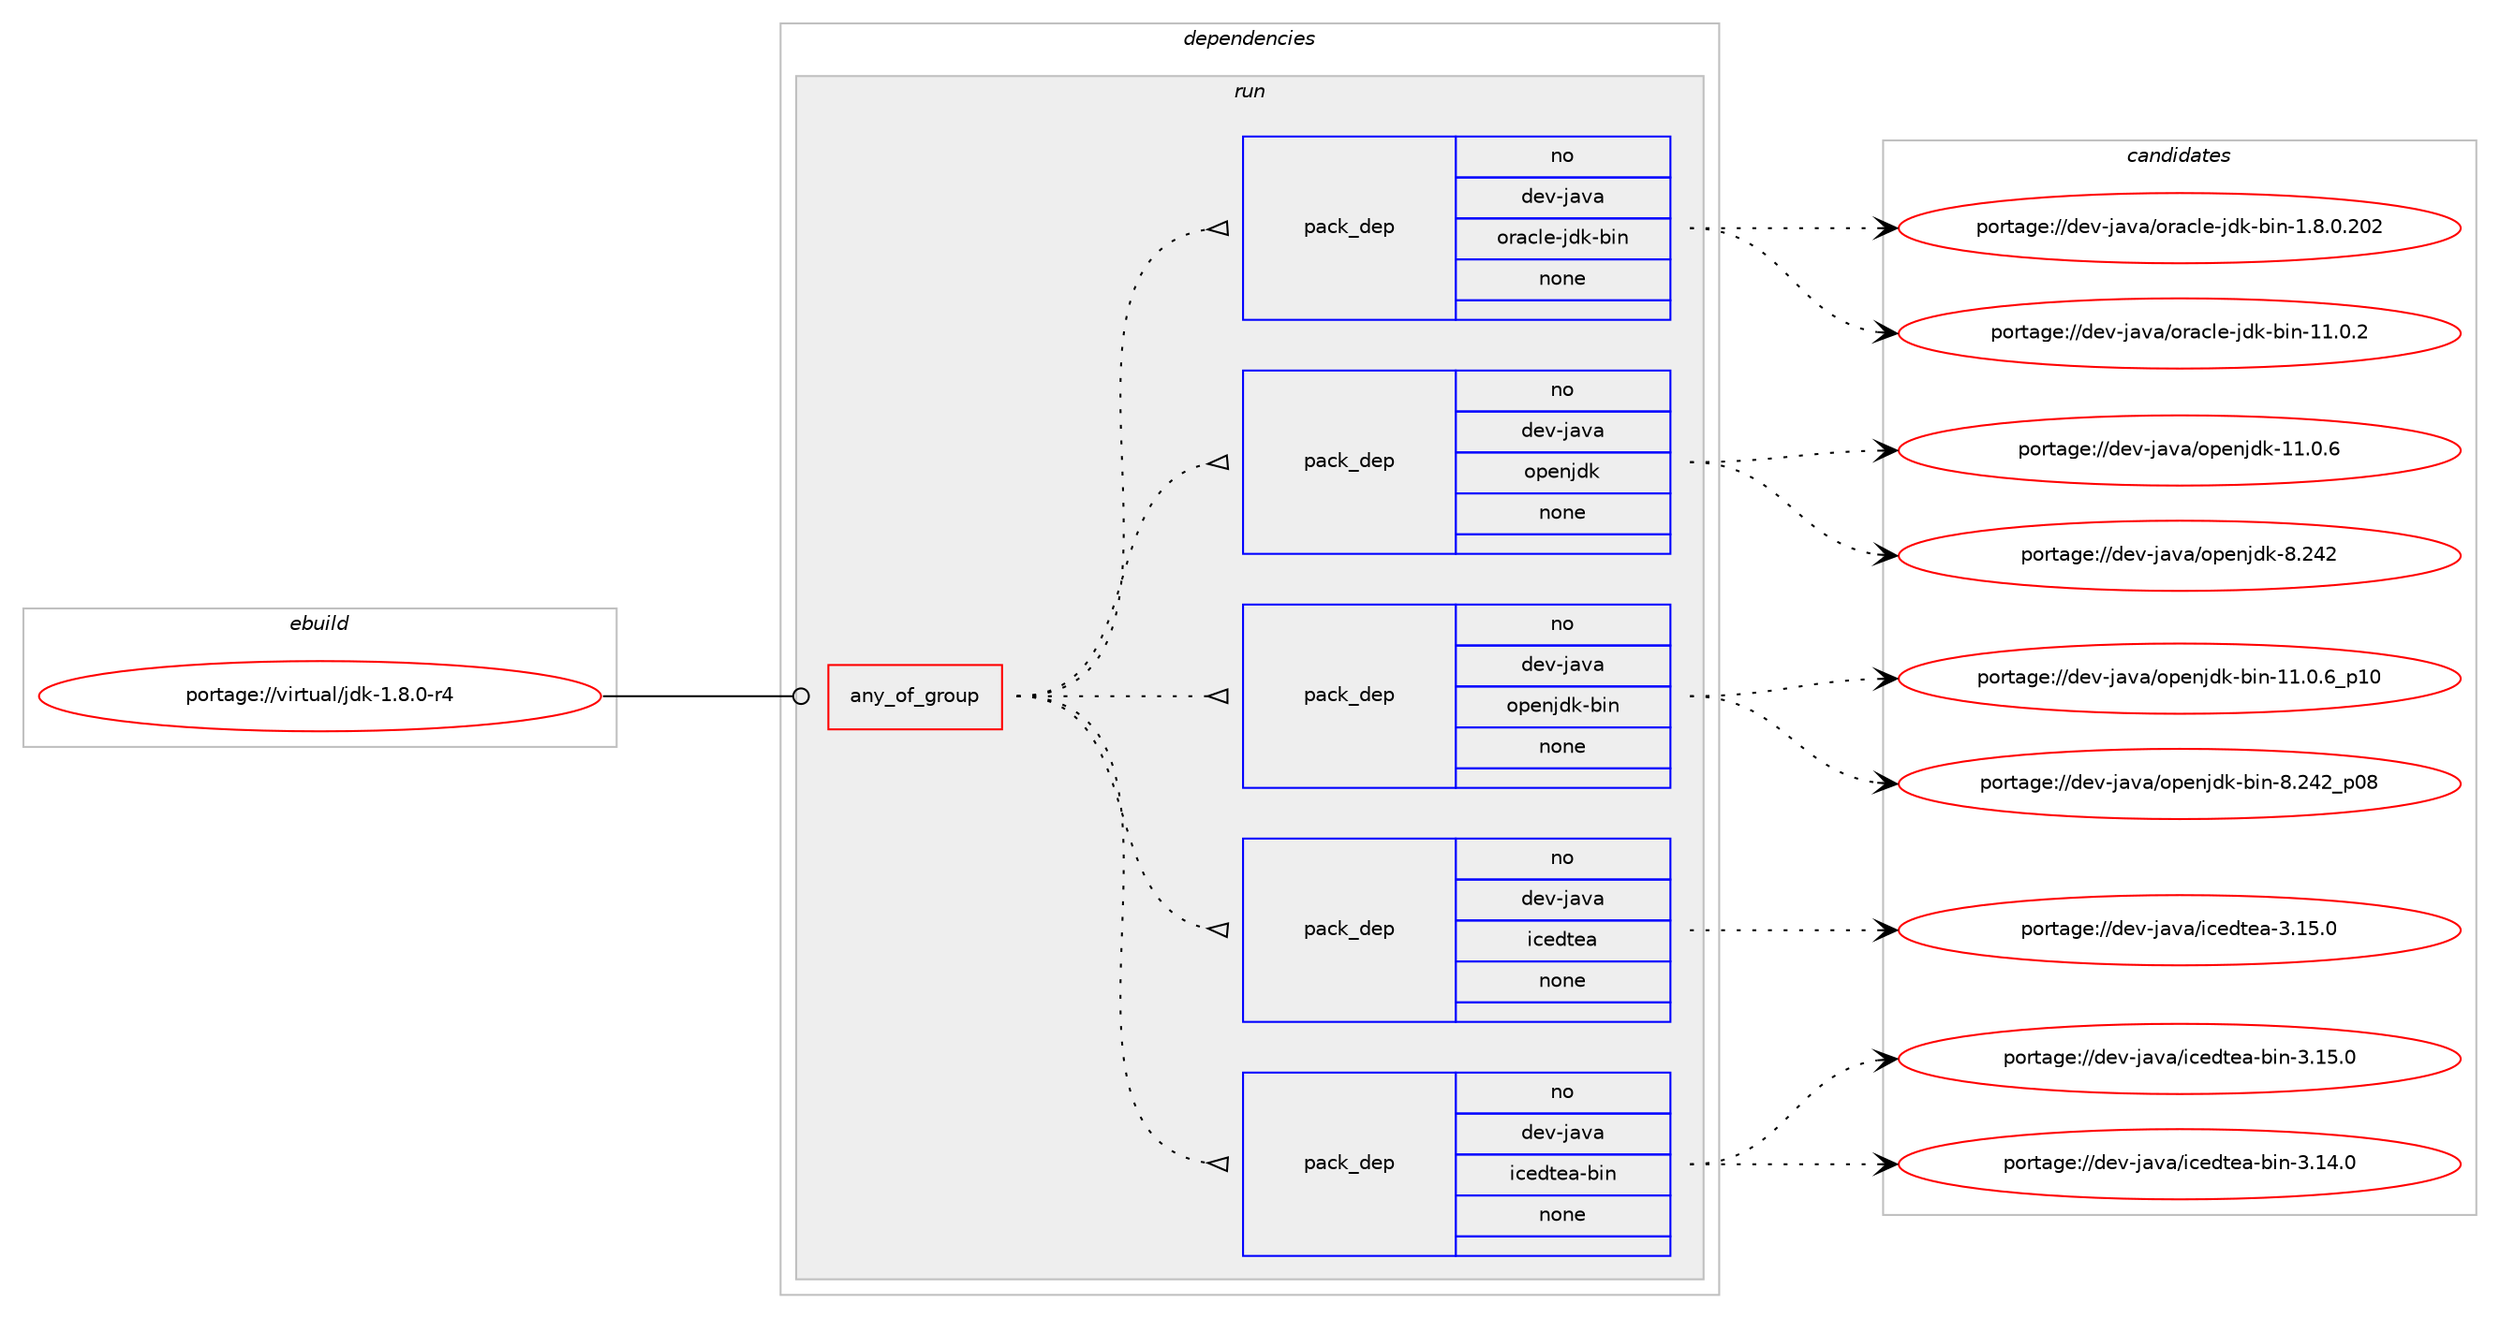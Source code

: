 digraph prolog {

# *************
# Graph options
# *************

newrank=true;
concentrate=true;
compound=true;
graph [rankdir=LR,fontname=Helvetica,fontsize=10,ranksep=1.5];#, ranksep=2.5, nodesep=0.2];
edge  [arrowhead=vee];
node  [fontname=Helvetica,fontsize=10];

# **********
# The ebuild
# **********

subgraph cluster_leftcol {
color=gray;
rank=same;
label=<<i>ebuild</i>>;
id [label="portage://virtual/jdk-1.8.0-r4", color=red, width=4, href="../virtual/jdk-1.8.0-r4.svg"];
}

# ****************
# The dependencies
# ****************

subgraph cluster_midcol {
color=gray;
label=<<i>dependencies</i>>;
subgraph cluster_compile {
fillcolor="#eeeeee";
style=filled;
label=<<i>compile</i>>;
}
subgraph cluster_compileandrun {
fillcolor="#eeeeee";
style=filled;
label=<<i>compile and run</i>>;
}
subgraph cluster_run {
fillcolor="#eeeeee";
style=filled;
label=<<i>run</i>>;
subgraph any66 {
dependency2528 [label=<<TABLE BORDER="0" CELLBORDER="1" CELLSPACING="0" CELLPADDING="4"><TR><TD CELLPADDING="10">any_of_group</TD></TR></TABLE>>, shape=none, color=red];subgraph pack2182 {
dependency2529 [label=<<TABLE BORDER="0" CELLBORDER="1" CELLSPACING="0" CELLPADDING="4" WIDTH="220"><TR><TD ROWSPAN="6" CELLPADDING="30">pack_dep</TD></TR><TR><TD WIDTH="110">no</TD></TR><TR><TD>dev-java</TD></TR><TR><TD>icedtea-bin</TD></TR><TR><TD>none</TD></TR><TR><TD></TD></TR></TABLE>>, shape=none, color=blue];
}
dependency2528:e -> dependency2529:w [weight=20,style="dotted",arrowhead="oinv"];
subgraph pack2183 {
dependency2530 [label=<<TABLE BORDER="0" CELLBORDER="1" CELLSPACING="0" CELLPADDING="4" WIDTH="220"><TR><TD ROWSPAN="6" CELLPADDING="30">pack_dep</TD></TR><TR><TD WIDTH="110">no</TD></TR><TR><TD>dev-java</TD></TR><TR><TD>icedtea</TD></TR><TR><TD>none</TD></TR><TR><TD></TD></TR></TABLE>>, shape=none, color=blue];
}
dependency2528:e -> dependency2530:w [weight=20,style="dotted",arrowhead="oinv"];
subgraph pack2184 {
dependency2531 [label=<<TABLE BORDER="0" CELLBORDER="1" CELLSPACING="0" CELLPADDING="4" WIDTH="220"><TR><TD ROWSPAN="6" CELLPADDING="30">pack_dep</TD></TR><TR><TD WIDTH="110">no</TD></TR><TR><TD>dev-java</TD></TR><TR><TD>openjdk-bin</TD></TR><TR><TD>none</TD></TR><TR><TD></TD></TR></TABLE>>, shape=none, color=blue];
}
dependency2528:e -> dependency2531:w [weight=20,style="dotted",arrowhead="oinv"];
subgraph pack2185 {
dependency2532 [label=<<TABLE BORDER="0" CELLBORDER="1" CELLSPACING="0" CELLPADDING="4" WIDTH="220"><TR><TD ROWSPAN="6" CELLPADDING="30">pack_dep</TD></TR><TR><TD WIDTH="110">no</TD></TR><TR><TD>dev-java</TD></TR><TR><TD>openjdk</TD></TR><TR><TD>none</TD></TR><TR><TD></TD></TR></TABLE>>, shape=none, color=blue];
}
dependency2528:e -> dependency2532:w [weight=20,style="dotted",arrowhead="oinv"];
subgraph pack2186 {
dependency2533 [label=<<TABLE BORDER="0" CELLBORDER="1" CELLSPACING="0" CELLPADDING="4" WIDTH="220"><TR><TD ROWSPAN="6" CELLPADDING="30">pack_dep</TD></TR><TR><TD WIDTH="110">no</TD></TR><TR><TD>dev-java</TD></TR><TR><TD>oracle-jdk-bin</TD></TR><TR><TD>none</TD></TR><TR><TD></TD></TR></TABLE>>, shape=none, color=blue];
}
dependency2528:e -> dependency2533:w [weight=20,style="dotted",arrowhead="oinv"];
}
id:e -> dependency2528:w [weight=20,style="solid",arrowhead="odot"];
}
}

# **************
# The candidates
# **************

subgraph cluster_choices {
rank=same;
color=gray;
label=<<i>candidates</i>>;

subgraph choice2182 {
color=black;
nodesep=1;
choice100101118451069711897471059910110011610197459810511045514649534648 [label="portage://dev-java/icedtea-bin-3.15.0", color=red, width=4,href="../dev-java/icedtea-bin-3.15.0.svg"];
choice100101118451069711897471059910110011610197459810511045514649524648 [label="portage://dev-java/icedtea-bin-3.14.0", color=red, width=4,href="../dev-java/icedtea-bin-3.14.0.svg"];
dependency2529:e -> choice100101118451069711897471059910110011610197459810511045514649534648:w [style=dotted,weight="100"];
dependency2529:e -> choice100101118451069711897471059910110011610197459810511045514649524648:w [style=dotted,weight="100"];
}
subgraph choice2183 {
color=black;
nodesep=1;
choice10010111845106971189747105991011001161019745514649534648 [label="portage://dev-java/icedtea-3.15.0", color=red, width=4,href="../dev-java/icedtea-3.15.0.svg"];
dependency2530:e -> choice10010111845106971189747105991011001161019745514649534648:w [style=dotted,weight="100"];
}
subgraph choice2184 {
color=black;
nodesep=1;
choice100101118451069711897471111121011101061001074598105110455646505250951124856 [label="portage://dev-java/openjdk-bin-8.242_p08", color=red, width=4,href="../dev-java/openjdk-bin-8.242_p08.svg"];
choice10010111845106971189747111112101110106100107459810511045494946484654951124948 [label="portage://dev-java/openjdk-bin-11.0.6_p10", color=red, width=4,href="../dev-java/openjdk-bin-11.0.6_p10.svg"];
dependency2531:e -> choice100101118451069711897471111121011101061001074598105110455646505250951124856:w [style=dotted,weight="100"];
dependency2531:e -> choice10010111845106971189747111112101110106100107459810511045494946484654951124948:w [style=dotted,weight="100"];
}
subgraph choice2185 {
color=black;
nodesep=1;
choice10010111845106971189747111112101110106100107455646505250 [label="portage://dev-java/openjdk-8.242", color=red, width=4,href="../dev-java/openjdk-8.242.svg"];
choice1001011184510697118974711111210111010610010745494946484654 [label="portage://dev-java/openjdk-11.0.6", color=red, width=4,href="../dev-java/openjdk-11.0.6.svg"];
dependency2532:e -> choice10010111845106971189747111112101110106100107455646505250:w [style=dotted,weight="100"];
dependency2532:e -> choice1001011184510697118974711111210111010610010745494946484654:w [style=dotted,weight="100"];
}
subgraph choice2186 {
color=black;
nodesep=1;
choice10010111845106971189747111114979910810145106100107459810511045494946484650 [label="portage://dev-java/oracle-jdk-bin-11.0.2", color=red, width=4,href="../dev-java/oracle-jdk-bin-11.0.2.svg"];
choice10010111845106971189747111114979910810145106100107459810511045494656464846504850 [label="portage://dev-java/oracle-jdk-bin-1.8.0.202", color=red, width=4,href="../dev-java/oracle-jdk-bin-1.8.0.202.svg"];
dependency2533:e -> choice10010111845106971189747111114979910810145106100107459810511045494946484650:w [style=dotted,weight="100"];
dependency2533:e -> choice10010111845106971189747111114979910810145106100107459810511045494656464846504850:w [style=dotted,weight="100"];
}
}

}
